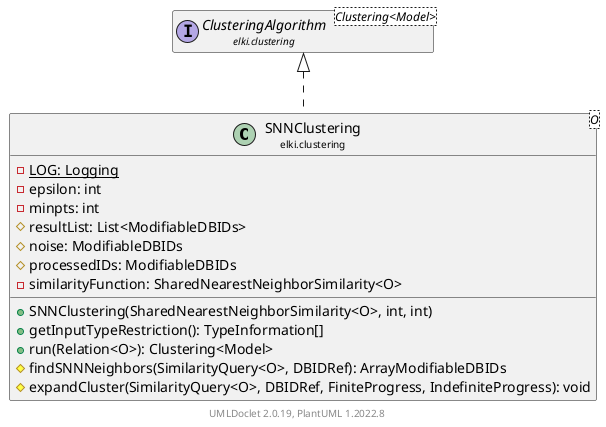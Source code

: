 @startuml
    remove .*\.(Instance|Par|Parameterizer|Factory)$
    set namespaceSeparator none
    hide empty fields
    hide empty methods

    class "<size:14>SNNClustering\n<size:10>elki.clustering" as elki.clustering.SNNClustering<O> [[SNNClustering.html]] {
        {static} -LOG: Logging
        -epsilon: int
        -minpts: int
        #resultList: List<ModifiableDBIDs>
        #noise: ModifiableDBIDs
        #processedIDs: ModifiableDBIDs
        -similarityFunction: SharedNearestNeighborSimilarity<O>
        +SNNClustering(SharedNearestNeighborSimilarity<O>, int, int)
        +getInputTypeRestriction(): TypeInformation[]
        +run(Relation<O>): Clustering<Model>
        #findSNNNeighbors(SimilarityQuery<O>, DBIDRef): ArrayModifiableDBIDs
        #expandCluster(SimilarityQuery<O>, DBIDRef, FiniteProgress, IndefiniteProgress): void
    }

    interface "<size:14>ClusteringAlgorithm\n<size:10>elki.clustering" as elki.clustering.ClusteringAlgorithm<Clustering<Model>> [[ClusteringAlgorithm.html]]
    class "<size:14>SNNClustering.Par\n<size:10>elki.clustering" as elki.clustering.SNNClustering.Par<O>

    elki.clustering.ClusteringAlgorithm <|.. elki.clustering.SNNClustering
    elki.clustering.SNNClustering +-- elki.clustering.SNNClustering.Par

    center footer UMLDoclet 2.0.19, PlantUML 1.2022.8
@enduml

